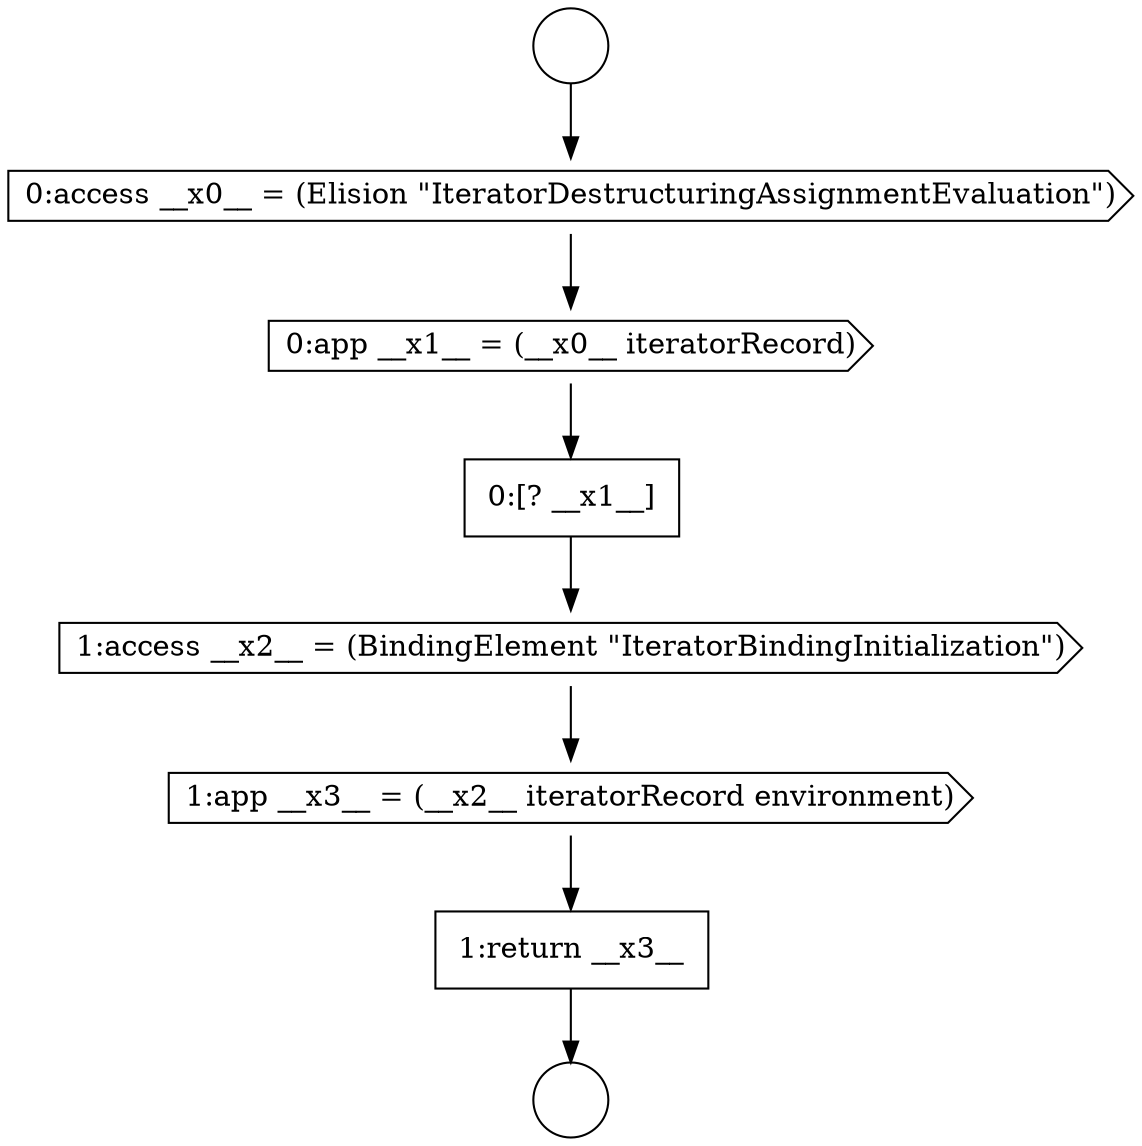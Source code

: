 digraph {
  node6338 [shape=circle label=" " color="black" fillcolor="white" style=filled]
  node6342 [shape=none, margin=0, label=<<font color="black">
    <table border="0" cellborder="1" cellspacing="0" cellpadding="10">
      <tr><td align="left">0:[? __x1__]</td></tr>
    </table>
  </font>> color="black" fillcolor="white" style=filled]
  node6343 [shape=cds, label=<<font color="black">1:access __x2__ = (BindingElement &quot;IteratorBindingInitialization&quot;)</font>> color="black" fillcolor="white" style=filled]
  node6339 [shape=circle label=" " color="black" fillcolor="white" style=filled]
  node6344 [shape=cds, label=<<font color="black">1:app __x3__ = (__x2__ iteratorRecord environment)</font>> color="black" fillcolor="white" style=filled]
  node6340 [shape=cds, label=<<font color="black">0:access __x0__ = (Elision &quot;IteratorDestructuringAssignmentEvaluation&quot;)</font>> color="black" fillcolor="white" style=filled]
  node6345 [shape=none, margin=0, label=<<font color="black">
    <table border="0" cellborder="1" cellspacing="0" cellpadding="10">
      <tr><td align="left">1:return __x3__</td></tr>
    </table>
  </font>> color="black" fillcolor="white" style=filled]
  node6341 [shape=cds, label=<<font color="black">0:app __x1__ = (__x0__ iteratorRecord)</font>> color="black" fillcolor="white" style=filled]
  node6344 -> node6345 [ color="black"]
  node6341 -> node6342 [ color="black"]
  node6338 -> node6340 [ color="black"]
  node6342 -> node6343 [ color="black"]
  node6345 -> node6339 [ color="black"]
  node6343 -> node6344 [ color="black"]
  node6340 -> node6341 [ color="black"]
}
